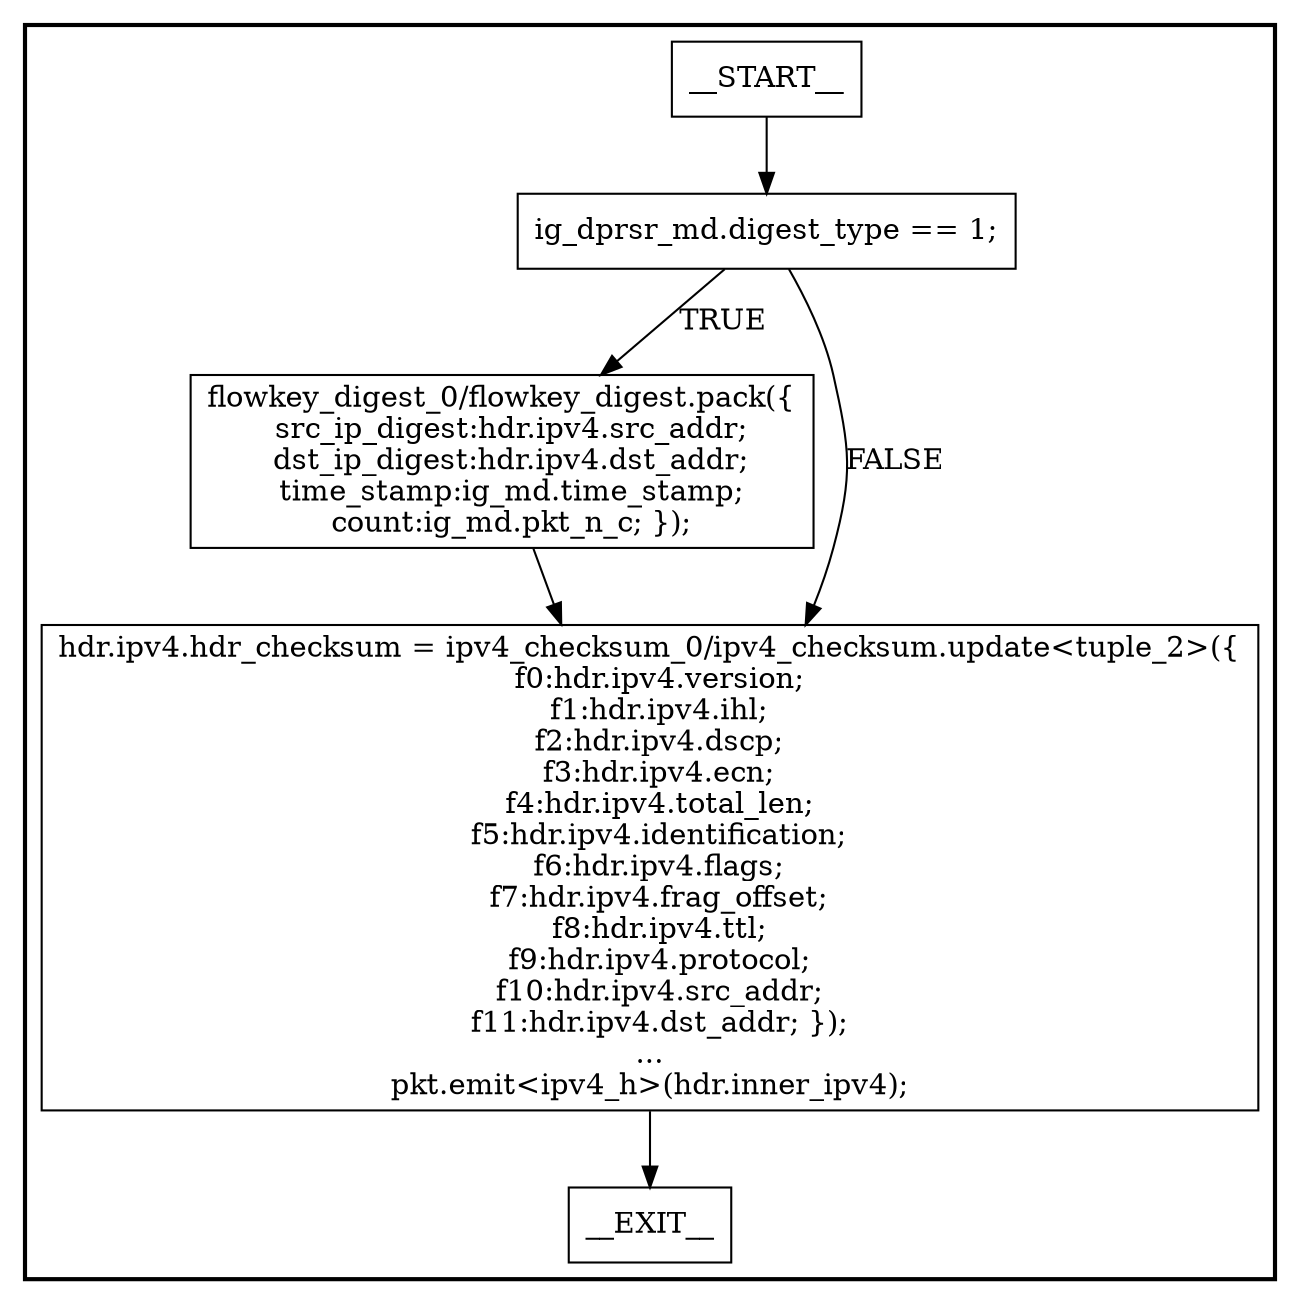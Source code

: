 digraph ShcIngressDeparser {
subgraph cluster {
graph [
label="", labeljust=r, style=bold];
0[label=__START__, margin="", shape=rectangle, style=solid];
1[label=__EXIT__, margin="", shape=rectangle, style=solid];
2[label="ig_dprsr_md.digest_type == 1;", margin="", shape=rectangle, style=solid];
3[label="flowkey_digest_0/flowkey_digest.pack({
  src_ip_digest:hdr.ipv4.src_addr;
  dst_ip_digest:hdr.ipv4.dst_addr;
  time_stamp:ig_md.time_stamp;
  count:ig_md.pkt_n_c; });", margin="", shape=rectangle, style=solid];
4[label="hdr.ipv4.hdr_checksum = ipv4_checksum_0/ipv4_checksum.update<tuple_2>({
  f0:hdr.ipv4.version;
  f1:hdr.ipv4.ihl;
  f2:hdr.ipv4.dscp;
  f3:hdr.ipv4.ecn;
  f4:hdr.ipv4.total_len;
  f5:hdr.ipv4.identification;
  f6:hdr.ipv4.flags;
  f7:hdr.ipv4.frag_offset;
  f8:hdr.ipv4.ttl;
  f9:hdr.ipv4.protocol;
  f10:hdr.ipv4.src_addr;
  f11:hdr.ipv4.dst_addr; });
...
pkt.emit<ipv4_h>(hdr.inner_ipv4);", margin="", shape=rectangle, style=solid];
0 -> 2[label=""];
2 -> 3[label=TRUE];
2 -> 4[label=FALSE];
3 -> 4[label=""];
4 -> 1[label=""];
}
}
